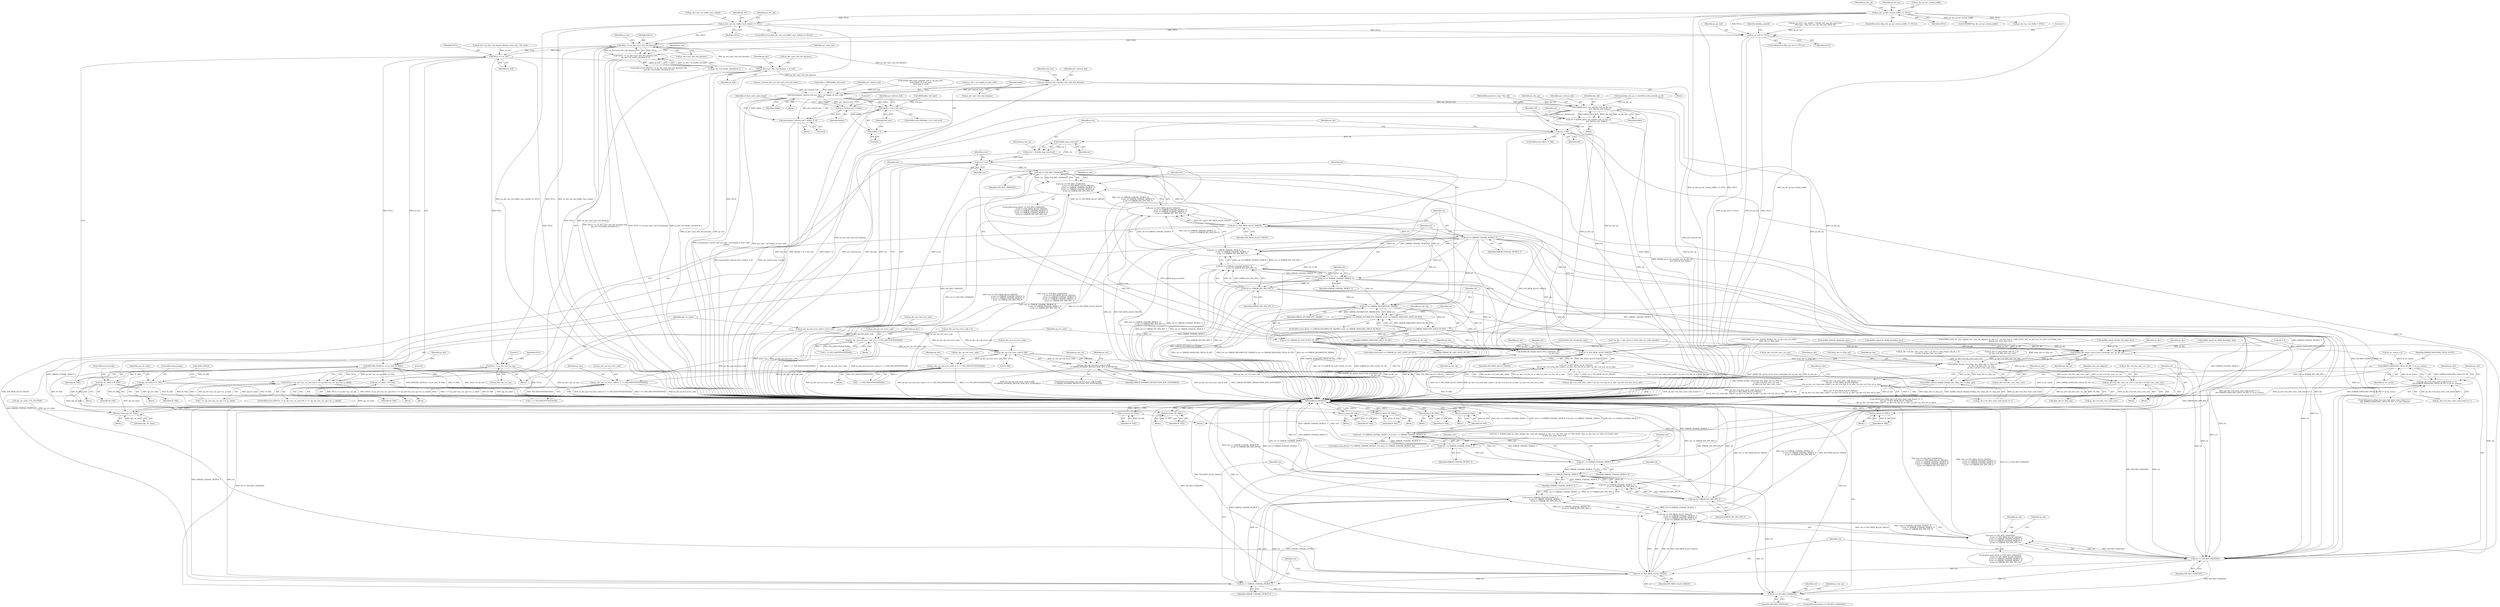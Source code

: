 digraph "0_Android_7554755536019e439433c515eeb44e701fb3bfb2@array" {
"1000406" [label="(Call,ps_dec->ps_out_buffer->pu1_bufs[i] == NULL)"];
"1000260" [label="(Call,ps_dec_ip->pv_stream_buffer == NULL)"];
"1000623" [label="(Call,ps_pic_buf == NULL)"];
"1000995" [label="(Call,NULL == ps_dec->pu1_bits_buf_dynamic)"];
"1000994" [label="(Call,(NULL == ps_dec->pu1_bits_buf_dynamic) &&\n (ps_dec->i4_header_decoded & 1))"];
"1001036" [label="(Call,NULL == pv_buf)"];
"1001035" [label="(Call,RETURN_IF((NULL == pv_buf), IV_FAIL))"];
"1001195" [label="(Return,return (IV_FAIL);)"];
"1001263" [label="(Return,return (IV_FAIL);)"];
"1001308" [label="(Call,api_ret_value = IV_FAIL)"];
"1002140" [label="(Return,return api_ret_value;)"];
"1001352" [label="(Call,api_ret_value = IV_FAIL)"];
"1001361" [label="(Call,api_ret_value = IV_FAIL)"];
"1001409" [label="(Return,return (IV_FAIL);)"];
"1001548" [label="(Return,return IV_FAIL;)"];
"1001592" [label="(Return,return IV_FAIL;)"];
"1001804" [label="(Return,return (IV_FAIL);)"];
"1001865" [label="(Return,return IV_FAIL;)"];
"1001040" [label="(Call,ps_dec->pu1_bits_buf_dynamic = pv_buf)"];
"1001055" [label="(Call,pu1_bitstrm_buf = ps_dec->pu1_bits_buf_dynamic)"];
"1001200" [label="(Call,memcpy(pu1_bitstrm_buf, pu1_buf + u4_length_of_start_code,\n                   buflen))"];
"1001207" [label="(Call,(buflen + 8) < buf_size)"];
"1001208" [label="(Call,buflen + 8)"];
"1001213" [label="(Call,memset(pu1_bitstrm_buf + buflen, 0, 8))"];
"1001214" [label="(Call,pu1_bitstrm_buf + buflen)"];
"1001286" [label="(Call,ih264d_parse_nal_unit(dec_hdl, ps_dec_op,\n                              pu1_bitstrm_buf, buflen))"];
"1001248" [label="(Call,ih264d_fill_output_struct_from_context(ps_dec,\n                                                           ps_dec_op))"];
"1001284" [label="(Call,ret = ih264d_parse_nal_unit(dec_hdl, ps_dec_op,\n                              pu1_bitstrm_buf, buflen))"];
"1001292" [label="(Call,ret != OK)"];
"1001299" [label="(Call,ih264d_map_error(ret))"];
"1001297" [label="(Call,error =  ih264d_map_error(ret))"];
"1001305" [label="(Call,error | ret)"];
"1001301" [label="(Call,ps_dec_op->u4_error_code = error | ret)"];
"1001234" [label="(Call,ps_dec_op->u4_error_code |= 1 << IVD_INSUFFICIENTDATA)"];
"1001708" [label="(Call,ps_dec_op->u4_error_code & 0xff)"];
"1001707" [label="(Call,(ps_dec_op->u4_error_code & 0xff)\n != ERROR_DYNAMIC_RESOLUTION_NOT_SUPPORTED)"];
"1001740" [label="(Call,ps_dec_op->u4_error_code |= (1 << IVD_INSUFFICIENTDATA))"];
"1001760" [label="(Call,ps_dec_op->u4_error_code |= (1 << IVD_INSUFFICIENTDATA))"];
"1001313" [label="(Call,ret == IVD_RES_CHANGED)"];
"1001312" [label="(Call,(ret == IVD_RES_CHANGED)\n                             || (ret == IVD_MEM_ALLOC_FAILED)\n                             || (ret == ERROR_UNAVAIL_PICBUF_T)\n                            || (ret == ERROR_UNAVAIL_MVBUF_T)\n                            || (ret == ERROR_INV_SPS_PPS_T))"];
"1001317" [label="(Call,ret == IVD_MEM_ALLOC_FAILED)"];
"1001316" [label="(Call,(ret == IVD_MEM_ALLOC_FAILED)\n                             || (ret == ERROR_UNAVAIL_PICBUF_T)\n                            || (ret == ERROR_UNAVAIL_MVBUF_T)\n                            || (ret == ERROR_INV_SPS_PPS_T))"];
"1001321" [label="(Call,ret == ERROR_UNAVAIL_PICBUF_T)"];
"1001320" [label="(Call,(ret == ERROR_UNAVAIL_PICBUF_T)\n                            || (ret == ERROR_UNAVAIL_MVBUF_T)\n                            || (ret == ERROR_INV_SPS_PPS_T))"];
"1001325" [label="(Call,ret == ERROR_UNAVAIL_MVBUF_T)"];
"1001324" [label="(Call,(ret == ERROR_UNAVAIL_MVBUF_T)\n                            || (ret == ERROR_INV_SPS_PPS_T))"];
"1001563" [label="(Call,(ret == ERROR_UNAVAIL_MVBUF_T)\n                    || (ret == ERROR_INV_SPS_PPS_T))"];
"1001559" [label="(Call,(ret == ERROR_UNAVAIL_PICBUF_T)\n                    || (ret == ERROR_UNAVAIL_MVBUF_T)\n                    || (ret == ERROR_INV_SPS_PPS_T))"];
"1001555" [label="(Call,(ret == IVD_MEM_ALLOC_FAILED)\n                     || (ret == ERROR_UNAVAIL_PICBUF_T)\n                    || (ret == ERROR_UNAVAIL_MVBUF_T)\n                    || (ret == ERROR_INV_SPS_PPS_T))"];
"1001551" [label="(Call,(ret == IVD_RES_CHANGED)\n                     || (ret == IVD_MEM_ALLOC_FAILED)\n                     || (ret == ERROR_UNAVAIL_PICBUF_T)\n                    || (ret == ERROR_UNAVAIL_MVBUF_T)\n                    || (ret == ERROR_INV_SPS_PPS_T))"];
"1001328" [label="(Call,ret == ERROR_INV_SPS_PPS_T)"];
"1001340" [label="(Call,ret == ERROR_INCOMPLETE_FRAME)"];
"1001339" [label="(Call,(ret == ERROR_INCOMPLETE_FRAME) || (ret == ERROR_DANGLING_FIELD_IN_PIC))"];
"1001343" [label="(Call,ret == ERROR_DANGLING_FIELD_IN_PIC)"];
"1001357" [label="(Call,ret == ERROR_IN_LAST_SLICE_OF_PIC)"];
"1001472" [label="(Call,ret != IVD_MEM_ALLOC_FAILED)"];
"1001471" [label="(Call,(ret != IVD_MEM_ALLOC_FAILED)\n && ps_dec->u2_total_mbs_coded < ps_dec->u2_frm_ht_in_mbs * ps_dec->u2_frm_wd_in_mbs)"];
"1001465" [label="(Call,(ps_dec->u4_slice_start_code_found == 1)\n && (ret != IVD_MEM_ALLOC_FAILED)\n && ps_dec->u2_total_mbs_coded < ps_dec->u2_frm_ht_in_mbs * ps_dec->u2_frm_wd_in_mbs)"];
"1001552" [label="(Call,ret == IVD_RES_CHANGED)"];
"1001556" [label="(Call,ret == IVD_MEM_ALLOC_FAILED)"];
"1001560" [label="(Call,ret == ERROR_UNAVAIL_PICBUF_T)"];
"1001564" [label="(Call,ret == ERROR_UNAVAIL_MVBUF_T)"];
"1001567" [label="(Call,ret == ERROR_INV_SPS_PPS_T)"];
"1001583" [label="(Call,ret == IVD_RES_CHANGED)"];
"1001813" [label="(Call,ERROR_DANGLING_FIELD_IN_PIC != i4_err_status)"];
"1001807" [label="(Call,(ps_dec->u4_slice_start_code_found == 1)\n && (ERROR_DANGLING_FIELD_IN_PIC != i4_err_status))"];
"1001544" [label="(Call,ret1 == ERROR_UNAVAIL_MVBUF_T)"];
"1001540" [label="(Call,(ret1 == ERROR_UNAVAIL_PICBUF_T) || (ret1 == ERROR_UNAVAIL_MVBUF_T))"];
"1001541" [label="(Call,ret1 == ERROR_UNAVAIL_PICBUF_T)"];
"1002022" [label="(Call,ih264d_fill_output_struct_from_context(ps_dec, ps_dec_op))"];
"1002053" [label="(Call,ih264d_format_convert(ps_dec, &(ps_dec->s_disp_op),\n                                  ps_dec->u4_fmt_conv_cur_row,\n                                  ps_dec->u4_fmt_conv_num_rows))"];
"1002065" [label="(Call,ps_dec->u4_fmt_conv_cur_row += ps_dec->u4_fmt_conv_num_rows)"];
"1002072" [label="(Call,ih264d_release_display_field(ps_dec, &(ps_dec->s_disp_op)))"];
"1002100" [label="(Call,NULL != ps_dec->ps_cur_sps)"];
"1002099" [label="(Call,(NULL != ps_dec->ps_cur_sps) && (1 == (ps_dec->ps_cur_sps->u1_is_valid)))"];
"1001218" [label="(Literal,8)"];
"1001057" [label="(Call,ps_dec->pu1_bits_buf_dynamic)"];
"1001289" [label="(Identifier,pu1_bitstrm_buf)"];
"1002134" [label="(Call,DATA_SYNC())"];
"1001813" [label="(Call,ERROR_DANGLING_FIELD_IN_PIC != i4_err_status)"];
"1001061" [label="(Identifier,buf_size)"];
"1001471" [label="(Call,(ret != IVD_MEM_ALLOC_FAILED)\n && ps_dec->u2_total_mbs_coded < ps_dec->u2_frm_ht_in_mbs * ps_dec->u2_frm_wd_in_mbs)"];
"1002073" [label="(Identifier,ps_dec)"];
"1000994" [label="(Call,(NULL == ps_dec->pu1_bits_buf_dynamic) &&\n (ps_dec->i4_header_decoded & 1))"];
"1001552" [label="(Call,ret == IVD_RES_CHANGED)"];
"1001306" [label="(Identifier,error)"];
"1001334" [label="(Identifier,ps_dec)"];
"1001324" [label="(Call,(ret == ERROR_UNAVAIL_MVBUF_T)\n                            || (ret == ERROR_INV_SPS_PPS_T))"];
"1001858" [label="(Call,ih264d_deblock_display(ps_dec))"];
"1001340" [label="(Call,ret == ERROR_INCOMPLETE_FRAME)"];
"1001082" [label="(Call,ih264d_find_start_code(pu1_buf, 0, u4_max_ofst,\n &u4_length_of_start_code,\n &u4_next_is_aud))"];
"1001249" [label="(Identifier,ps_dec)"];
"1001584" [label="(Identifier,ret)"];
"1000630" [label="(Identifier,display_queued)"];
"1001200" [label="(Call,memcpy(pu1_bitstrm_buf, pu1_buf + u4_length_of_start_code,\n                   buflen))"];
"1001292" [label="(Call,ret != OK)"];
"1001546" [label="(Identifier,ERROR_UNAVAIL_MVBUF_T)"];
"1001717" [label="(Identifier,ps_dec_op)"];
"1002098" [label="(ControlStructure,if((NULL != ps_dec->ps_cur_sps) && (1 == (ps_dec->ps_cur_sps->u1_is_valid))))"];
"1001294" [label="(Identifier,OK)"];
"1001211" [label="(Identifier,buf_size)"];
"1002069" [label="(Call,ps_dec->u4_fmt_conv_num_rows)"];
"1001286" [label="(Call,ih264d_parse_nal_unit(dec_hdl, ps_dec_op,\n                              pu1_bitstrm_buf, buflen))"];
"1001010" [label="(Identifier,pv_mem_ctxt)"];
"1000192" [label="(Call,api_ret_value = IV_SUCCESS)"];
"1001360" [label="(Block,)"];
"1001806" [label="(ControlStructure,if((ps_dec->u4_slice_start_code_found == 1)\n && (ERROR_DANGLING_FIELD_IN_PIC != i4_err_status)))"];
"1001052" [label="(Identifier,ps_dec)"];
"1001744" [label="(Call,1 << IVD_INSUFFICIENTDATA)"];
"1001299" [label="(Call,ih264d_map_error(ret))"];
"1001741" [label="(Call,ps_dec_op->u4_error_code)"];
"1001150" [label="(Block,)"];
"1001295" [label="(Block,)"];
"1001216" [label="(Identifier,buflen)"];
"1001327" [label="(Identifier,ERROR_UNAVAIL_MVBUF_T)"];
"1001312" [label="(Call,(ret == IVD_RES_CHANGED)\n                             || (ret == IVD_MEM_ALLOC_FAILED)\n                             || (ret == ERROR_UNAVAIL_PICBUF_T)\n                            || (ret == ERROR_UNAVAIL_MVBUF_T)\n                            || (ret == ERROR_INV_SPS_PPS_T))"];
"1001706" [label="(ControlStructure,if((ps_dec_op->u4_error_code & 0xff)\n != ERROR_DYNAMIC_RESOLUTION_NOT_SUPPORTED))"];
"1002102" [label="(Call,ps_dec->ps_cur_sps)"];
"1001038" [label="(Identifier,pv_buf)"];
"1000997" [label="(Call,ps_dec->pu1_bits_buf_dynamic)"];
"1002022" [label="(Call,ih264d_fill_output_struct_from_context(ps_dec, ps_dec_op))"];
"1001712" [label="(Literal,0xff)"];
"1001318" [label="(Identifier,ret)"];
"1001338" [label="(ControlStructure,if((ret == ERROR_INCOMPLETE_FRAME) || (ret == ERROR_DANGLING_FIELD_IN_PIC)))"];
"1001980" [label="(Call,ih264d_signal_bs_deblk_thread(ps_dec))"];
"1002074" [label="(Call,&(ps_dec->s_disp_op))"];
"1001244" [label="(Identifier,ps_dec)"];
"1001805" [label="(Identifier,IV_FAIL)"];
"1001814" [label="(Identifier,ERROR_DANGLING_FIELD_IN_PIC)"];
"1002141" [label="(Identifier,api_ret_value)"];
"1001804" [label="(Return,return (IV_FAIL);)"];
"1001253" [label="(Identifier,ps_dec_op)"];
"1001311" [label="(ControlStructure,if((ret == IVD_RES_CHANGED)\n                             || (ret == IVD_MEM_ALLOC_FAILED)\n                             || (ret == ERROR_UNAVAIL_PICBUF_T)\n                            || (ret == ERROR_UNAVAIL_MVBUF_T)\n                            || (ret == ERROR_INV_SPS_PPS_T)))"];
"1001345" [label="(Identifier,ERROR_DANGLING_FIELD_IN_PIC)"];
"1001284" [label="(Call,ret = ih264d_parse_nal_unit(dec_hdl, ps_dec_op,\n                              pu1_bitstrm_buf, buflen))"];
"1001319" [label="(Identifier,IVD_MEM_ALLOC_FAILED)"];
"1001492" [label="(Identifier,num_mb_skipped)"];
"1001815" [label="(Identifier,i4_err_status)"];
"1001214" [label="(Call,pu1_bitstrm_buf + buflen)"];
"1001542" [label="(Identifier,ret1)"];
"1001308" [label="(Call,api_ret_value = IV_FAIL)"];
"1001740" [label="(Call,ps_dec_op->u4_error_code |= (1 << IVD_INSUFFICIENTDATA))"];
"1001356" [label="(ControlStructure,if(ret == ERROR_IN_LAST_SLICE_OF_PIC))"];
"1001713" [label="(Identifier,ERROR_DYNAMIC_RESOLUTION_NOT_SUPPORTED)"];
"1001521" [label="(Call,ret1 = ih264d_mark_err_slice_skip(ps_dec, num_mb_skipped, ps_dec->u1_nal_unit_type == IDR_SLICE_NAL, ps_dec->ps_cur_slice->u2_frame_num,\n &temp_poc, prev_slice_err))"];
"1001344" [label="(Identifier,ret)"];
"1000268" [label="(Identifier,ps_dec_op)"];
"1001302" [label="(Call,ps_dec_op->u4_error_code)"];
"1001213" [label="(Call,memset(pu1_bitstrm_buf + buflen, 0, 8))"];
"1001036" [label="(Call,NULL == pv_buf)"];
"1000995" [label="(Call,NULL == ps_dec->pu1_bits_buf_dynamic)"];
"1001212" [label="(Block,)"];
"1001247" [label="(Block,)"];
"1001541" [label="(Call,ret1 == ERROR_UNAVAIL_PICBUF_T)"];
"1001067" [label="(Call,pu1_bitstrm_buf = ps_dec->pu1_bits_buf_static)"];
"1001357" [label="(Call,ret == ERROR_IN_LAST_SLICE_OF_PIC)"];
"1001362" [label="(Identifier,api_ret_value)"];
"1001248" [label="(Call,ih264d_fill_output_struct_from_context(ps_dec,\n                                                           ps_dec_op))"];
"1001039" [label="(Identifier,IV_FAIL)"];
"1001540" [label="(Call,(ret1 == ERROR_UNAVAIL_PICBUF_T) || (ret1 == ERROR_UNAVAIL_MVBUF_T))"];
"1001047" [label="(Identifier,ps_dec)"];
"1001736" [label="(Identifier,ps_dec)"];
"1001297" [label="(Call,error =  ih264d_map_error(ret))"];
"1001589" [label="(Identifier,ps_dec_op)"];
"1001864" [label="(Block,)"];
"1001556" [label="(Call,ret == IVD_MEM_ALLOC_FAILED)"];
"1001207" [label="(Call,(buflen + 8) < buf_size)"];
"1001708" [label="(Call,ps_dec_op->u4_error_code & 0xff)"];
"1002067" [label="(Identifier,ps_dec)"];
"1001539" [label="(ControlStructure,if((ret1 == ERROR_UNAVAIL_PICBUF_T) || (ret1 == ERROR_UNAVAIL_MVBUF_T)))"];
"1001739" [label="(Block,)"];
"1001298" [label="(Identifier,error)"];
"1002062" [label="(Call,ps_dec->u4_fmt_conv_num_rows)"];
"1001330" [label="(Identifier,ERROR_INV_SPS_PPS_T)"];
"1001235" [label="(Call,ps_dec_op->u4_error_code)"];
"1001291" [label="(ControlStructure,if(ret != OK))"];
"1001346" [label="(Block,)"];
"1001466" [label="(Call,ps_dec->u4_slice_start_code_found == 1)"];
"1001349" [label="(Identifier,ps_dec_op)"];
"1001042" [label="(Identifier,ps_dec)"];
"1001310" [label="(Identifier,IV_FAIL)"];
"1001369" [label="(Block,)"];
"1001287" [label="(Identifier,dec_hdl)"];
"1000260" [label="(Call,ps_dec_ip->pv_stream_buffer == NULL)"];
"1001523" [label="(Call,ih264d_mark_err_slice_skip(ps_dec, num_mb_skipped, ps_dec->u1_nal_unit_type == IDR_SLICE_NAL, ps_dec->ps_cur_slice->u2_frame_num,\n &temp_poc, prev_slice_err))"];
"1001220" [label="(Identifier,u4_first_start_code_found)"];
"1001558" [label="(Identifier,IVD_MEM_ALLOC_FAILED)"];
"1001553" [label="(Identifier,ret)"];
"1001694" [label="(Call,ih264d_signal_decode_thread(ps_dec))"];
"1001761" [label="(Call,ps_dec_op->u4_error_code)"];
"1001560" [label="(Call,ret == ERROR_UNAVAIL_PICBUF_T)"];
"1001054" [label="(Block,)"];
"1000153" [label="(Call,* ps_dec = (dec_struct_t *)(dec_hdl->pv_codec_handle))"];
"1001313" [label="(Call,ret == IVD_RES_CHANGED)"];
"1001341" [label="(Identifier,ret)"];
"1001820" [label="(Identifier,ps_dec)"];
"1001100" [label="(Call,MIN(buflen, buf_size))"];
"1001285" [label="(Identifier,ret)"];
"1001035" [label="(Call,RETURN_IF((NULL == pv_buf), IV_FAIL))"];
"1001215" [label="(Identifier,pu1_bitstrm_buf)"];
"1002101" [label="(Identifier,NULL)"];
"1000896" [label="(Call,ih264d_init_decoder(ps_dec))"];
"1001808" [label="(Call,ps_dec->u4_slice_start_code_found == 1)"];
"1001000" [label="(Call,ps_dec->i4_header_decoded & 1)"];
"1001353" [label="(Identifier,api_ret_value)"];
"1002105" [label="(Call,1 == (ps_dec->ps_cur_sps->u1_is_valid))"];
"1001305" [label="(Call,error | ret)"];
"1001544" [label="(Call,ret1 == ERROR_UNAVAIL_MVBUF_T)"];
"1000435" [label="(Identifier,ps_dec)"];
"1001352" [label="(Call,api_ret_value = IV_FAIL)"];
"1001250" [label="(Identifier,ps_dec_op)"];
"1001317" [label="(Call,ret == IVD_MEM_ALLOC_FAILED)"];
"1001323" [label="(Identifier,ERROR_UNAVAIL_PICBUF_T)"];
"1001564" [label="(Call,ret == ERROR_UNAVAIL_MVBUF_T)"];
"1001751" [label="(Identifier,ps_dec)"];
"1001205" [label="(Identifier,buflen)"];
"1001410" [label="(Identifier,IV_FAIL)"];
"1001098" [label="(Call,buflen = MIN(buflen, buf_size))"];
"1001037" [label="(Identifier,NULL)"];
"1001764" [label="(Call,1 << IVD_INSUFFICIENTDATA)"];
"1001040" [label="(Call,ps_dec->pu1_bits_buf_dynamic = pv_buf)"];
"1001472" [label="(Call,ret != IVD_MEM_ALLOC_FAILED)"];
"1001326" [label="(Identifier,ret)"];
"1001361" [label="(Call,api_ret_value = IV_FAIL)"];
"1001329" [label="(Identifier,ret)"];
"1002023" [label="(Identifier,ps_dec)"];
"1001707" [label="(Call,(ps_dec_op->u4_error_code & 0xff)\n != ERROR_DYNAMIC_RESOLUTION_NOT_SUPPORTED)"];
"1000993" [label="(ControlStructure,if((NULL == ps_dec->pu1_bits_buf_dynamic) &&\n (ps_dec->i4_header_decoded & 1)))"];
"1001547" [label="(Block,)"];
"1001325" [label="(Call,ret == ERROR_UNAVAIL_MVBUF_T)"];
"1000418" [label="(Identifier,ps_dec_op)"];
"1001201" [label="(Identifier,pu1_bitstrm_buf)"];
"1002024" [label="(Identifier,ps_dec_op)"];
"1001475" [label="(Call,ps_dec->u2_total_mbs_coded < ps_dec->u2_frm_ht_in_mbs * ps_dec->u2_frm_wd_in_mbs)"];
"1001209" [label="(Identifier,buflen)"];
"1000622" [label="(ControlStructure,if(ps_pic_buf == NULL))"];
"1000971" [label="(Block,)"];
"1001210" [label="(Literal,8)"];
"1001315" [label="(Identifier,IVD_RES_CHANGED)"];
"1001359" [label="(Identifier,ERROR_IN_LAST_SLICE_OF_PIC)"];
"1001592" [label="(Return,return IV_FAIL;)"];
"1001195" [label="(Return,return (IV_FAIL);)"];
"1001290" [label="(Identifier,buflen)"];
"1000623" [label="(Call,ps_pic_buf == NULL)"];
"1001760" [label="(Call,ps_dec_op->u4_error_code |= (1 << IVD_INSUFFICIENTDATA))"];
"1001321" [label="(Call,ret == ERROR_UNAVAIL_PICBUF_T)"];
"1000151" [label="(Block,)"];
"1000148" [label="(MethodParameterIn,iv_obj_t *dec_hdl)"];
"1001709" [label="(Call,ps_dec_op->u4_error_code)"];
"1001865" [label="(Return,return IV_FAIL;)"];
"1001202" [label="(Call,pu1_buf + u4_length_of_start_code)"];
"1001301" [label="(Call,ps_dec_op->u4_error_code = error | ret)"];
"1002066" [label="(Call,ps_dec->u4_fmt_conv_cur_row)"];
"1002100" [label="(Call,NULL != ps_dec->ps_cur_sps)"];
"1001005" [label="(Block,)"];
"1001303" [label="(Identifier,ps_dec_op)"];
"1002072" [label="(Call,ih264d_release_display_field(ps_dec, &(ps_dec->s_disp_op)))"];
"1000610" [label="(Call,ps_pic_buf = (pic_buffer_t *)ih264_buf_mgr_get_next_free(\n (buf_mgr_t *)ps_dec->pv_pic_buf_mgr, &free_id))"];
"1002055" [label="(Call,&(ps_dec->s_disp_op))"];
"1001464" [label="(ControlStructure,if((ps_dec->u4_slice_start_code_found == 1)\n && (ret != IVD_MEM_ALLOC_FAILED)\n && ps_dec->u2_total_mbs_coded < ps_dec->u2_frm_ht_in_mbs * ps_dec->u2_frm_wd_in_mbs))"];
"1001559" [label="(Call,(ret == ERROR_UNAVAIL_PICBUF_T)\n                    || (ret == ERROR_UNAVAIL_MVBUF_T)\n                    || (ret == ERROR_INV_SPS_PPS_T))"];
"1001206" [label="(ControlStructure,if((buflen + 8) < buf_size))"];
"1001322" [label="(Identifier,ret)"];
"1001567" [label="(Call,ret == ERROR_INV_SPS_PPS_T)"];
"1001555" [label="(Call,(ret == IVD_MEM_ALLOC_FAILED)\n                     || (ret == ERROR_UNAVAIL_PICBUF_T)\n                    || (ret == ERROR_UNAVAIL_MVBUF_T)\n                    || (ret == ERROR_INV_SPS_PPS_T))"];
"1001196" [label="(Identifier,IV_FAIL)"];
"1001364" [label="(ControlStructure,break;)"];
"1001474" [label="(Identifier,IVD_MEM_ALLOC_FAILED)"];
"1001562" [label="(Identifier,ERROR_UNAVAIL_PICBUF_T)"];
"1002028" [label="(Identifier,ps_dec)"];
"1001771" [label="(Block,)"];
"1001994" [label="(Call,ih264d_get_next_display_field(ps_dec, ps_dec->ps_out_buffer,\n &(ps_dec->s_disp_op)))"];
"1001572" [label="(Identifier,ps_dec)"];
"1001585" [label="(Identifier,IVD_RES_CHANGED)"];
"1001548" [label="(Return,return IV_FAIL;)"];
"1002106" [label="(Literal,1)"];
"1001314" [label="(Identifier,ret)"];
"1001583" [label="(Call,ret == IVD_RES_CHANGED)"];
"1000414" [label="(Identifier,NULL)"];
"1001199" [label="(Block,)"];
"1001566" [label="(Identifier,ERROR_UNAVAIL_MVBUF_T)"];
"1000259" [label="(ControlStructure,if(ps_dec_ip->pv_stream_buffer == NULL))"];
"1001570" [label="(Block,)"];
"1001293" [label="(Identifier,ret)"];
"1001300" [label="(Identifier,ret)"];
"1001703" [label="(Call,ih264d_signal_bs_deblk_thread(ps_dec))"];
"1002082" [label="(Identifier,ps_dec)"];
"1001029" [label="(Call,pv_buf = ps_dec->pf_aligned_alloc(pv_mem_ctxt, 128, size))"];
"1001866" [label="(Identifier,IV_FAIL)"];
"1001550" [label="(ControlStructure,if((ret == IVD_RES_CHANGED)\n                     || (ret == IVD_MEM_ALLOC_FAILED)\n                     || (ret == ERROR_UNAVAIL_PICBUF_T)\n                    || (ret == ERROR_UNAVAIL_MVBUF_T)\n                    || (ret == ERROR_INV_SPS_PPS_T)))"];
"1001759" [label="(Block,)"];
"1002140" [label="(Return,return api_ret_value;)"];
"1001342" [label="(Identifier,ERROR_INCOMPLETE_FRAME)"];
"1002116" [label="(Literal,0)"];
"1001263" [label="(Return,return (IV_FAIL);)"];
"1002040" [label="(Call,ps_dec->u4_fmt_conv_num_rows = ps_dec->s_disp_frame_info.u4_y_ht\n - ps_dec->u4_fmt_conv_cur_row)"];
"1001044" [label="(Identifier,pv_buf)"];
"1001307" [label="(Identifier,ret)"];
"1000678" [label="(Literal,1)"];
"1001551" [label="(Call,(ret == IVD_RES_CHANGED)\n                     || (ret == IVD_MEM_ALLOC_FAILED)\n                     || (ret == ERROR_UNAVAIL_PICBUF_T)\n                    || (ret == ERROR_UNAVAIL_MVBUF_T)\n                    || (ret == ERROR_INV_SPS_PPS_T))"];
"1000405" [label="(ControlStructure,if(ps_dec->ps_out_buffer->pu1_bufs[i] == NULL))"];
"1001569" [label="(Identifier,ERROR_INV_SPS_PPS_T)"];
"1001807" [label="(Call,(ps_dec->u4_slice_start_code_found == 1)\n && (ERROR_DANGLING_FIELD_IN_PIC != i4_err_status))"];
"1001339" [label="(Call,(ret == ERROR_INCOMPLETE_FRAME) || (ret == ERROR_DANGLING_FIELD_IN_PIC))"];
"1000283" [label="(Identifier,ps_dec_ip)"];
"1000264" [label="(Identifier,NULL)"];
"1001208" [label="(Call,buflen + 8)"];
"1000624" [label="(Identifier,ps_pic_buf)"];
"1001234" [label="(Call,ps_dec_op->u4_error_code |= 1 << IVD_INSUFFICIENTDATA)"];
"1001055" [label="(Call,pu1_bitstrm_buf = ps_dec->pu1_bits_buf_dynamic)"];
"1001593" [label="(Identifier,IV_FAIL)"];
"1001041" [label="(Call,ps_dec->pu1_bits_buf_dynamic)"];
"1001238" [label="(Call,1 << IVD_INSUFFICIENTDATA)"];
"1001477" [label="(Identifier,ps_dec)"];
"1001473" [label="(Identifier,ret)"];
"1001596" [label="(Identifier,ps_dec)"];
"1001561" [label="(Identifier,ret)"];
"1001568" [label="(Identifier,ret)"];
"1002065" [label="(Call,ps_dec->u4_fmt_conv_cur_row += ps_dec->u4_fmt_conv_num_rows)"];
"1002099" [label="(Call,(NULL != ps_dec->ps_cur_sps) && (1 == (ps_dec->ps_cur_sps->u1_is_valid)))"];
"1001554" [label="(Identifier,IVD_RES_CHANGED)"];
"1001002" [label="(Identifier,ps_dec)"];
"1001769" [label="(Identifier,ps_dec)"];
"1001563" [label="(Call,(ret == ERROR_UNAVAIL_MVBUF_T)\n                    || (ret == ERROR_INV_SPS_PPS_T))"];
"1001465" [label="(Call,(ps_dec->u4_slice_start_code_found == 1)\n && (ret != IVD_MEM_ALLOC_FAILED)\n && ps_dec->u2_total_mbs_coded < ps_dec->u2_frm_ht_in_mbs * ps_dec->u2_frm_wd_in_mbs)"];
"1001545" [label="(Identifier,ret1)"];
"1002044" [label="(Call,ps_dec->s_disp_frame_info.u4_y_ht\n - ps_dec->u4_fmt_conv_cur_row)"];
"1001264" [label="(Identifier,IV_FAIL)"];
"1002142" [label="(MethodReturn,WORD32)"];
"1000161" [label="(Call,i4_err_status = 0)"];
"1001309" [label="(Identifier,api_ret_value)"];
"1001217" [label="(Literal,0)"];
"1001320" [label="(Call,(ret == ERROR_UNAVAIL_PICBUF_T)\n                            || (ret == ERROR_UNAVAIL_MVBUF_T)\n                            || (ret == ERROR_INV_SPS_PPS_T))"];
"1000625" [label="(Identifier,NULL)"];
"1001582" [label="(ControlStructure,if(ret == IVD_RES_CHANGED))"];
"1001982" [label="(Block,)"];
"1000976" [label="(Call,(UWORD8*)ps_dec_ip->pv_stream_buffer)"];
"1001976" [label="(Identifier,ps_dec)"];
"1000406" [label="(Call,ps_dec->ps_out_buffer->pu1_bufs[i] == NULL)"];
"1001355" [label="(ControlStructure,break;)"];
"1001363" [label="(Identifier,IV_FAIL)"];
"1000227" [label="(Call,memset(ps_dec_op, 0, sizeof(ivd_video_decode_op_t)))"];
"1001358" [label="(Identifier,ret)"];
"1001288" [label="(Identifier,ps_dec_op)"];
"1001228" [label="(Block,)"];
"1000476" [label="(Call,ps_dec_op->u4_error_code = 0)"];
"1001316" [label="(Call,(ret == IVD_MEM_ALLOC_FAILED)\n                             || (ret == ERROR_UNAVAIL_PICBUF_T)\n                            || (ret == ERROR_UNAVAIL_MVBUF_T)\n                            || (ret == ERROR_INV_SPS_PPS_T))"];
"1001549" [label="(Identifier,IV_FAIL)"];
"1001367" [label="(Identifier,ps_dec)"];
"1000407" [label="(Call,ps_dec->ps_out_buffer->pu1_bufs[i])"];
"1001557" [label="(Identifier,ret)"];
"1001343" [label="(Call,ret == ERROR_DANGLING_FIELD_IN_PIC)"];
"1001565" [label="(Identifier,ret)"];
"1001543" [label="(Identifier,ERROR_UNAVAIL_PICBUF_T)"];
"1000261" [label="(Call,ps_dec_ip->pv_stream_buffer)"];
"1001056" [label="(Identifier,pu1_bitstrm_buf)"];
"1000188" [label="(Call,ret = 0)"];
"1002053" [label="(Call,ih264d_format_convert(ps_dec, &(ps_dec->s_disp_op),\n                                  ps_dec->u4_fmt_conv_cur_row,\n                                  ps_dec->u4_fmt_conv_num_rows))"];
"1002059" [label="(Call,ps_dec->u4_fmt_conv_cur_row)"];
"1002039" [label="(Block,)"];
"1002054" [label="(Identifier,ps_dec)"];
"1001328" [label="(Call,ret == ERROR_INV_SPS_PPS_T)"];
"1000996" [label="(Identifier,NULL)"];
"1001409" [label="(Return,return (IV_FAIL);)"];
"1000311" [label="(Call,ps_dec->ps_out_buffer = NULL)"];
"1001354" [label="(Identifier,IV_FAIL)"];
"1000406" -> "1000405"  [label="AST: "];
"1000406" -> "1000414"  [label="CFG: "];
"1000407" -> "1000406"  [label="AST: "];
"1000414" -> "1000406"  [label="AST: "];
"1000418" -> "1000406"  [label="CFG: "];
"1000435" -> "1000406"  [label="CFG: "];
"1000406" -> "1002142"  [label="DDG: ps_dec->ps_out_buffer->pu1_bufs[i]"];
"1000406" -> "1002142"  [label="DDG: NULL"];
"1000406" -> "1002142"  [label="DDG: ps_dec->ps_out_buffer->pu1_bufs[i] == NULL"];
"1000260" -> "1000406"  [label="DDG: NULL"];
"1000406" -> "1000623"  [label="DDG: NULL"];
"1000406" -> "1000995"  [label="DDG: NULL"];
"1000260" -> "1000259"  [label="AST: "];
"1000260" -> "1000264"  [label="CFG: "];
"1000261" -> "1000260"  [label="AST: "];
"1000264" -> "1000260"  [label="AST: "];
"1000268" -> "1000260"  [label="CFG: "];
"1000283" -> "1000260"  [label="CFG: "];
"1000260" -> "1002142"  [label="DDG: ps_dec_ip->pv_stream_buffer == NULL"];
"1000260" -> "1002142"  [label="DDG: NULL"];
"1000260" -> "1002142"  [label="DDG: ps_dec_ip->pv_stream_buffer"];
"1000260" -> "1000311"  [label="DDG: NULL"];
"1000260" -> "1000623"  [label="DDG: NULL"];
"1000260" -> "1000976"  [label="DDG: ps_dec_ip->pv_stream_buffer"];
"1000260" -> "1000995"  [label="DDG: NULL"];
"1000623" -> "1000622"  [label="AST: "];
"1000623" -> "1000625"  [label="CFG: "];
"1000624" -> "1000623"  [label="AST: "];
"1000625" -> "1000623"  [label="AST: "];
"1000630" -> "1000623"  [label="CFG: "];
"1000678" -> "1000623"  [label="CFG: "];
"1000623" -> "1002142"  [label="DDG: ps_pic_buf == NULL"];
"1000623" -> "1002142"  [label="DDG: ps_pic_buf"];
"1000623" -> "1002142"  [label="DDG: NULL"];
"1000610" -> "1000623"  [label="DDG: ps_pic_buf"];
"1000623" -> "1000995"  [label="DDG: NULL"];
"1000995" -> "1000994"  [label="AST: "];
"1000995" -> "1000997"  [label="CFG: "];
"1000996" -> "1000995"  [label="AST: "];
"1000997" -> "1000995"  [label="AST: "];
"1001002" -> "1000995"  [label="CFG: "];
"1000994" -> "1000995"  [label="CFG: "];
"1000995" -> "1002142"  [label="DDG: NULL"];
"1000995" -> "1002142"  [label="DDG: ps_dec->pu1_bits_buf_dynamic"];
"1000995" -> "1000994"  [label="DDG: NULL"];
"1000995" -> "1000994"  [label="DDG: ps_dec->pu1_bits_buf_dynamic"];
"1001036" -> "1000995"  [label="DDG: NULL"];
"1001040" -> "1000995"  [label="DDG: ps_dec->pu1_bits_buf_dynamic"];
"1000995" -> "1001036"  [label="DDG: NULL"];
"1000995" -> "1001055"  [label="DDG: ps_dec->pu1_bits_buf_dynamic"];
"1000995" -> "1002100"  [label="DDG: NULL"];
"1000994" -> "1000993"  [label="AST: "];
"1000994" -> "1001000"  [label="CFG: "];
"1001000" -> "1000994"  [label="AST: "];
"1001010" -> "1000994"  [label="CFG: "];
"1001052" -> "1000994"  [label="CFG: "];
"1000994" -> "1002142"  [label="DDG: (NULL == ps_dec->pu1_bits_buf_dynamic) &&\n (ps_dec->i4_header_decoded & 1)"];
"1000994" -> "1002142"  [label="DDG: NULL == ps_dec->pu1_bits_buf_dynamic"];
"1000994" -> "1002142"  [label="DDG: ps_dec->i4_header_decoded & 1"];
"1001000" -> "1000994"  [label="DDG: ps_dec->i4_header_decoded"];
"1001000" -> "1000994"  [label="DDG: 1"];
"1001036" -> "1001035"  [label="AST: "];
"1001036" -> "1001038"  [label="CFG: "];
"1001037" -> "1001036"  [label="AST: "];
"1001038" -> "1001036"  [label="AST: "];
"1001039" -> "1001036"  [label="CFG: "];
"1001036" -> "1002142"  [label="DDG: NULL"];
"1001036" -> "1001035"  [label="DDG: NULL"];
"1001036" -> "1001035"  [label="DDG: pv_buf"];
"1001029" -> "1001036"  [label="DDG: pv_buf"];
"1001036" -> "1001040"  [label="DDG: pv_buf"];
"1001036" -> "1002100"  [label="DDG: NULL"];
"1001035" -> "1001005"  [label="AST: "];
"1001035" -> "1001039"  [label="CFG: "];
"1001039" -> "1001035"  [label="AST: "];
"1001042" -> "1001035"  [label="CFG: "];
"1001035" -> "1002142"  [label="DDG: NULL == pv_buf"];
"1001035" -> "1002142"  [label="DDG: RETURN_IF((NULL == pv_buf), IV_FAIL)"];
"1001035" -> "1002142"  [label="DDG: IV_FAIL"];
"1001035" -> "1001195"  [label="DDG: IV_FAIL"];
"1001035" -> "1001263"  [label="DDG: IV_FAIL"];
"1001035" -> "1001308"  [label="DDG: IV_FAIL"];
"1001035" -> "1001352"  [label="DDG: IV_FAIL"];
"1001035" -> "1001361"  [label="DDG: IV_FAIL"];
"1001035" -> "1001409"  [label="DDG: IV_FAIL"];
"1001035" -> "1001548"  [label="DDG: IV_FAIL"];
"1001035" -> "1001592"  [label="DDG: IV_FAIL"];
"1001035" -> "1001804"  [label="DDG: IV_FAIL"];
"1001035" -> "1001865"  [label="DDG: IV_FAIL"];
"1001195" -> "1001150"  [label="AST: "];
"1001195" -> "1001196"  [label="CFG: "];
"1001196" -> "1001195"  [label="AST: "];
"1002142" -> "1001195"  [label="CFG: "];
"1001195" -> "1002142"  [label="DDG: <RET>"];
"1001196" -> "1001195"  [label="DDG: IV_FAIL"];
"1001263" -> "1001247"  [label="AST: "];
"1001263" -> "1001264"  [label="CFG: "];
"1001264" -> "1001263"  [label="AST: "];
"1002142" -> "1001263"  [label="CFG: "];
"1001263" -> "1002142"  [label="DDG: <RET>"];
"1001264" -> "1001263"  [label="DDG: IV_FAIL"];
"1001308" -> "1001295"  [label="AST: "];
"1001308" -> "1001310"  [label="CFG: "];
"1001309" -> "1001308"  [label="AST: "];
"1001310" -> "1001308"  [label="AST: "];
"1001314" -> "1001308"  [label="CFG: "];
"1001308" -> "1002142"  [label="DDG: api_ret_value"];
"1001308" -> "1002142"  [label="DDG: IV_FAIL"];
"1001308" -> "1002140"  [label="DDG: api_ret_value"];
"1002140" -> "1000151"  [label="AST: "];
"1002140" -> "1002141"  [label="CFG: "];
"1002141" -> "1002140"  [label="AST: "];
"1002142" -> "1002140"  [label="CFG: "];
"1002140" -> "1002142"  [label="DDG: <RET>"];
"1002141" -> "1002140"  [label="DDG: api_ret_value"];
"1001352" -> "1002140"  [label="DDG: api_ret_value"];
"1000192" -> "1002140"  [label="DDG: api_ret_value"];
"1001361" -> "1002140"  [label="DDG: api_ret_value"];
"1001352" -> "1001346"  [label="AST: "];
"1001352" -> "1001354"  [label="CFG: "];
"1001353" -> "1001352"  [label="AST: "];
"1001354" -> "1001352"  [label="AST: "];
"1001355" -> "1001352"  [label="CFG: "];
"1001352" -> "1002142"  [label="DDG: api_ret_value"];
"1001352" -> "1002142"  [label="DDG: IV_FAIL"];
"1001361" -> "1001360"  [label="AST: "];
"1001361" -> "1001363"  [label="CFG: "];
"1001362" -> "1001361"  [label="AST: "];
"1001363" -> "1001361"  [label="AST: "];
"1001364" -> "1001361"  [label="CFG: "];
"1001361" -> "1002142"  [label="DDG: IV_FAIL"];
"1001361" -> "1002142"  [label="DDG: api_ret_value"];
"1001409" -> "1001369"  [label="AST: "];
"1001409" -> "1001410"  [label="CFG: "];
"1001410" -> "1001409"  [label="AST: "];
"1002142" -> "1001409"  [label="CFG: "];
"1001409" -> "1002142"  [label="DDG: <RET>"];
"1001410" -> "1001409"  [label="DDG: IV_FAIL"];
"1001548" -> "1001547"  [label="AST: "];
"1001548" -> "1001549"  [label="CFG: "];
"1001549" -> "1001548"  [label="AST: "];
"1002142" -> "1001548"  [label="CFG: "];
"1001548" -> "1002142"  [label="DDG: <RET>"];
"1001549" -> "1001548"  [label="DDG: IV_FAIL"];
"1001592" -> "1001570"  [label="AST: "];
"1001592" -> "1001593"  [label="CFG: "];
"1001593" -> "1001592"  [label="AST: "];
"1002142" -> "1001592"  [label="CFG: "];
"1001592" -> "1002142"  [label="DDG: <RET>"];
"1001593" -> "1001592"  [label="DDG: IV_FAIL"];
"1001804" -> "1001771"  [label="AST: "];
"1001804" -> "1001805"  [label="CFG: "];
"1001805" -> "1001804"  [label="AST: "];
"1002142" -> "1001804"  [label="CFG: "];
"1001804" -> "1002142"  [label="DDG: <RET>"];
"1001805" -> "1001804"  [label="DDG: IV_FAIL"];
"1001865" -> "1001864"  [label="AST: "];
"1001865" -> "1001866"  [label="CFG: "];
"1001866" -> "1001865"  [label="AST: "];
"1002142" -> "1001865"  [label="CFG: "];
"1001865" -> "1002142"  [label="DDG: <RET>"];
"1001866" -> "1001865"  [label="DDG: IV_FAIL"];
"1001040" -> "1001005"  [label="AST: "];
"1001040" -> "1001044"  [label="CFG: "];
"1001041" -> "1001040"  [label="AST: "];
"1001044" -> "1001040"  [label="AST: "];
"1001047" -> "1001040"  [label="CFG: "];
"1001040" -> "1002142"  [label="DDG: ps_dec->pu1_bits_buf_dynamic"];
"1001040" -> "1002142"  [label="DDG: pv_buf"];
"1001040" -> "1001055"  [label="DDG: ps_dec->pu1_bits_buf_dynamic"];
"1001055" -> "1001054"  [label="AST: "];
"1001055" -> "1001057"  [label="CFG: "];
"1001056" -> "1001055"  [label="AST: "];
"1001057" -> "1001055"  [label="AST: "];
"1001061" -> "1001055"  [label="CFG: "];
"1001055" -> "1002142"  [label="DDG: ps_dec->pu1_bits_buf_dynamic"];
"1001055" -> "1002142"  [label="DDG: pu1_bitstrm_buf"];
"1001055" -> "1001200"  [label="DDG: pu1_bitstrm_buf"];
"1001200" -> "1001199"  [label="AST: "];
"1001200" -> "1001205"  [label="CFG: "];
"1001201" -> "1001200"  [label="AST: "];
"1001202" -> "1001200"  [label="AST: "];
"1001205" -> "1001200"  [label="AST: "];
"1001209" -> "1001200"  [label="CFG: "];
"1001200" -> "1002142"  [label="DDG: pu1_buf + u4_length_of_start_code"];
"1001200" -> "1002142"  [label="DDG: memcpy(pu1_bitstrm_buf, pu1_buf + u4_length_of_start_code,\n                   buflen)"];
"1001067" -> "1001200"  [label="DDG: pu1_bitstrm_buf"];
"1001082" -> "1001200"  [label="DDG: pu1_buf"];
"1001098" -> "1001200"  [label="DDG: buflen"];
"1001200" -> "1001207"  [label="DDG: buflen"];
"1001200" -> "1001208"  [label="DDG: buflen"];
"1001200" -> "1001213"  [label="DDG: pu1_bitstrm_buf"];
"1001200" -> "1001213"  [label="DDG: buflen"];
"1001200" -> "1001214"  [label="DDG: pu1_bitstrm_buf"];
"1001200" -> "1001214"  [label="DDG: buflen"];
"1001200" -> "1001286"  [label="DDG: pu1_bitstrm_buf"];
"1001200" -> "1001286"  [label="DDG: buflen"];
"1001207" -> "1001206"  [label="AST: "];
"1001207" -> "1001211"  [label="CFG: "];
"1001208" -> "1001207"  [label="AST: "];
"1001211" -> "1001207"  [label="AST: "];
"1001215" -> "1001207"  [label="CFG: "];
"1001220" -> "1001207"  [label="CFG: "];
"1001207" -> "1002142"  [label="DDG: buflen + 8"];
"1001207" -> "1002142"  [label="DDG: buf_size"];
"1001207" -> "1002142"  [label="DDG: (buflen + 8) < buf_size"];
"1001100" -> "1001207"  [label="DDG: buf_size"];
"1001208" -> "1001210"  [label="CFG: "];
"1001209" -> "1001208"  [label="AST: "];
"1001210" -> "1001208"  [label="AST: "];
"1001211" -> "1001208"  [label="CFG: "];
"1001213" -> "1001212"  [label="AST: "];
"1001213" -> "1001218"  [label="CFG: "];
"1001214" -> "1001213"  [label="AST: "];
"1001217" -> "1001213"  [label="AST: "];
"1001218" -> "1001213"  [label="AST: "];
"1001220" -> "1001213"  [label="CFG: "];
"1001213" -> "1002142"  [label="DDG: memset(pu1_bitstrm_buf + buflen, 0, 8)"];
"1001213" -> "1002142"  [label="DDG: pu1_bitstrm_buf + buflen"];
"1001214" -> "1001216"  [label="CFG: "];
"1001215" -> "1001214"  [label="AST: "];
"1001216" -> "1001214"  [label="AST: "];
"1001217" -> "1001214"  [label="CFG: "];
"1001286" -> "1001284"  [label="AST: "];
"1001286" -> "1001290"  [label="CFG: "];
"1001287" -> "1001286"  [label="AST: "];
"1001288" -> "1001286"  [label="AST: "];
"1001289" -> "1001286"  [label="AST: "];
"1001290" -> "1001286"  [label="AST: "];
"1001284" -> "1001286"  [label="CFG: "];
"1001286" -> "1002142"  [label="DDG: buflen"];
"1001286" -> "1002142"  [label="DDG: ps_dec_op"];
"1001286" -> "1002142"  [label="DDG: pu1_bitstrm_buf"];
"1001286" -> "1002142"  [label="DDG: dec_hdl"];
"1001286" -> "1001248"  [label="DDG: ps_dec_op"];
"1001286" -> "1001284"  [label="DDG: dec_hdl"];
"1001286" -> "1001284"  [label="DDG: ps_dec_op"];
"1001286" -> "1001284"  [label="DDG: pu1_bitstrm_buf"];
"1001286" -> "1001284"  [label="DDG: buflen"];
"1000148" -> "1001286"  [label="DDG: dec_hdl"];
"1000227" -> "1001286"  [label="DDG: ps_dec_op"];
"1001286" -> "1002022"  [label="DDG: ps_dec_op"];
"1001248" -> "1001247"  [label="AST: "];
"1001248" -> "1001250"  [label="CFG: "];
"1001249" -> "1001248"  [label="AST: "];
"1001250" -> "1001248"  [label="AST: "];
"1001253" -> "1001248"  [label="CFG: "];
"1001248" -> "1002142"  [label="DDG: ps_dec_op"];
"1001248" -> "1002142"  [label="DDG: ps_dec"];
"1001248" -> "1002142"  [label="DDG: ih264d_fill_output_struct_from_context(ps_dec,\n                                                           ps_dec_op)"];
"1000896" -> "1001248"  [label="DDG: ps_dec"];
"1000153" -> "1001248"  [label="DDG: ps_dec"];
"1000227" -> "1001248"  [label="DDG: ps_dec_op"];
"1001284" -> "1000971"  [label="AST: "];
"1001285" -> "1001284"  [label="AST: "];
"1001293" -> "1001284"  [label="CFG: "];
"1001284" -> "1002142"  [label="DDG: ih264d_parse_nal_unit(dec_hdl, ps_dec_op,\n                              pu1_bitstrm_buf, buflen)"];
"1001284" -> "1001292"  [label="DDG: ret"];
"1001292" -> "1001291"  [label="AST: "];
"1001292" -> "1001294"  [label="CFG: "];
"1001293" -> "1001292"  [label="AST: "];
"1001294" -> "1001292"  [label="AST: "];
"1001298" -> "1001292"  [label="CFG: "];
"1001367" -> "1001292"  [label="CFG: "];
"1001292" -> "1002142"  [label="DDG: OK"];
"1001292" -> "1002142"  [label="DDG: ret"];
"1001292" -> "1002142"  [label="DDG: ret != OK"];
"1001292" -> "1001299"  [label="DDG: ret"];
"1001292" -> "1001472"  [label="DDG: ret"];
"1001292" -> "1001552"  [label="DDG: ret"];
"1001299" -> "1001297"  [label="AST: "];
"1001299" -> "1001300"  [label="CFG: "];
"1001300" -> "1001299"  [label="AST: "];
"1001297" -> "1001299"  [label="CFG: "];
"1001299" -> "1001297"  [label="DDG: ret"];
"1001299" -> "1001305"  [label="DDG: ret"];
"1001297" -> "1001295"  [label="AST: "];
"1001298" -> "1001297"  [label="AST: "];
"1001303" -> "1001297"  [label="CFG: "];
"1001297" -> "1002142"  [label="DDG: ih264d_map_error(ret)"];
"1001297" -> "1001305"  [label="DDG: error"];
"1001305" -> "1001301"  [label="AST: "];
"1001305" -> "1001307"  [label="CFG: "];
"1001306" -> "1001305"  [label="AST: "];
"1001307" -> "1001305"  [label="AST: "];
"1001301" -> "1001305"  [label="CFG: "];
"1001305" -> "1002142"  [label="DDG: error"];
"1001305" -> "1001301"  [label="DDG: error"];
"1001305" -> "1001301"  [label="DDG: ret"];
"1001305" -> "1001313"  [label="DDG: ret"];
"1001301" -> "1001295"  [label="AST: "];
"1001302" -> "1001301"  [label="AST: "];
"1001309" -> "1001301"  [label="CFG: "];
"1001301" -> "1002142"  [label="DDG: ps_dec_op->u4_error_code"];
"1001301" -> "1002142"  [label="DDG: error | ret"];
"1001301" -> "1001234"  [label="DDG: ps_dec_op->u4_error_code"];
"1001301" -> "1001708"  [label="DDG: ps_dec_op->u4_error_code"];
"1001234" -> "1001228"  [label="AST: "];
"1001234" -> "1001238"  [label="CFG: "];
"1001235" -> "1001234"  [label="AST: "];
"1001238" -> "1001234"  [label="AST: "];
"1001244" -> "1001234"  [label="CFG: "];
"1001234" -> "1002142"  [label="DDG: 1 << IVD_INSUFFICIENTDATA"];
"1001234" -> "1002142"  [label="DDG: ps_dec_op->u4_error_code"];
"1001234" -> "1002142"  [label="DDG: ps_dec_op->u4_error_code |= 1 << IVD_INSUFFICIENTDATA"];
"1000476" -> "1001234"  [label="DDG: ps_dec_op->u4_error_code"];
"1001238" -> "1001234"  [label="DDG: 1"];
"1001238" -> "1001234"  [label="DDG: IVD_INSUFFICIENTDATA"];
"1001234" -> "1001708"  [label="DDG: ps_dec_op->u4_error_code"];
"1001708" -> "1001707"  [label="AST: "];
"1001708" -> "1001712"  [label="CFG: "];
"1001709" -> "1001708"  [label="AST: "];
"1001712" -> "1001708"  [label="AST: "];
"1001713" -> "1001708"  [label="CFG: "];
"1001708" -> "1002142"  [label="DDG: ps_dec_op->u4_error_code"];
"1001708" -> "1001707"  [label="DDG: ps_dec_op->u4_error_code"];
"1001708" -> "1001707"  [label="DDG: 0xff"];
"1000476" -> "1001708"  [label="DDG: ps_dec_op->u4_error_code"];
"1001708" -> "1001740"  [label="DDG: ps_dec_op->u4_error_code"];
"1001708" -> "1001760"  [label="DDG: ps_dec_op->u4_error_code"];
"1001707" -> "1001706"  [label="AST: "];
"1001707" -> "1001713"  [label="CFG: "];
"1001713" -> "1001707"  [label="AST: "];
"1001717" -> "1001707"  [label="CFG: "];
"1001736" -> "1001707"  [label="CFG: "];
"1001707" -> "1002142"  [label="DDG: ps_dec_op->u4_error_code & 0xff"];
"1001707" -> "1002142"  [label="DDG: ERROR_DYNAMIC_RESOLUTION_NOT_SUPPORTED"];
"1001707" -> "1002142"  [label="DDG: (ps_dec_op->u4_error_code & 0xff)\n != ERROR_DYNAMIC_RESOLUTION_NOT_SUPPORTED"];
"1001740" -> "1001739"  [label="AST: "];
"1001740" -> "1001744"  [label="CFG: "];
"1001741" -> "1001740"  [label="AST: "];
"1001744" -> "1001740"  [label="AST: "];
"1001751" -> "1001740"  [label="CFG: "];
"1001740" -> "1002142"  [label="DDG: 1 << IVD_INSUFFICIENTDATA"];
"1001740" -> "1002142"  [label="DDG: ps_dec_op->u4_error_code"];
"1001740" -> "1002142"  [label="DDG: ps_dec_op->u4_error_code |= (1 << IVD_INSUFFICIENTDATA)"];
"1001744" -> "1001740"  [label="DDG: 1"];
"1001744" -> "1001740"  [label="DDG: IVD_INSUFFICIENTDATA"];
"1001740" -> "1001760"  [label="DDG: ps_dec_op->u4_error_code"];
"1001760" -> "1001759"  [label="AST: "];
"1001760" -> "1001764"  [label="CFG: "];
"1001761" -> "1001760"  [label="AST: "];
"1001764" -> "1001760"  [label="AST: "];
"1001769" -> "1001760"  [label="CFG: "];
"1001760" -> "1002142"  [label="DDG: ps_dec_op->u4_error_code |= (1 << IVD_INSUFFICIENTDATA)"];
"1001760" -> "1002142"  [label="DDG: 1 << IVD_INSUFFICIENTDATA"];
"1001760" -> "1002142"  [label="DDG: ps_dec_op->u4_error_code"];
"1001764" -> "1001760"  [label="DDG: 1"];
"1001764" -> "1001760"  [label="DDG: IVD_INSUFFICIENTDATA"];
"1001313" -> "1001312"  [label="AST: "];
"1001313" -> "1001315"  [label="CFG: "];
"1001314" -> "1001313"  [label="AST: "];
"1001315" -> "1001313"  [label="AST: "];
"1001318" -> "1001313"  [label="CFG: "];
"1001312" -> "1001313"  [label="CFG: "];
"1001313" -> "1002142"  [label="DDG: IVD_RES_CHANGED"];
"1001313" -> "1002142"  [label="DDG: ret"];
"1001313" -> "1001312"  [label="DDG: ret"];
"1001313" -> "1001312"  [label="DDG: IVD_RES_CHANGED"];
"1001313" -> "1001317"  [label="DDG: ret"];
"1001313" -> "1001340"  [label="DDG: ret"];
"1001313" -> "1001472"  [label="DDG: ret"];
"1001313" -> "1001552"  [label="DDG: ret"];
"1001313" -> "1001552"  [label="DDG: IVD_RES_CHANGED"];
"1001312" -> "1001311"  [label="AST: "];
"1001312" -> "1001316"  [label="CFG: "];
"1001316" -> "1001312"  [label="AST: "];
"1001334" -> "1001312"  [label="CFG: "];
"1001341" -> "1001312"  [label="CFG: "];
"1001312" -> "1002142"  [label="DDG: (ret == IVD_RES_CHANGED)\n                             || (ret == IVD_MEM_ALLOC_FAILED)\n                             || (ret == ERROR_UNAVAIL_PICBUF_T)\n                            || (ret == ERROR_UNAVAIL_MVBUF_T)\n                            || (ret == ERROR_INV_SPS_PPS_T)"];
"1001312" -> "1002142"  [label="DDG: ret == IVD_RES_CHANGED"];
"1001312" -> "1002142"  [label="DDG: (ret == IVD_MEM_ALLOC_FAILED)\n                             || (ret == ERROR_UNAVAIL_PICBUF_T)\n                            || (ret == ERROR_UNAVAIL_MVBUF_T)\n                            || (ret == ERROR_INV_SPS_PPS_T)"];
"1001316" -> "1001312"  [label="DDG: ret == IVD_MEM_ALLOC_FAILED"];
"1001316" -> "1001312"  [label="DDG: (ret == ERROR_UNAVAIL_PICBUF_T)\n                            || (ret == ERROR_UNAVAIL_MVBUF_T)\n                            || (ret == ERROR_INV_SPS_PPS_T)"];
"1001317" -> "1001316"  [label="AST: "];
"1001317" -> "1001319"  [label="CFG: "];
"1001318" -> "1001317"  [label="AST: "];
"1001319" -> "1001317"  [label="AST: "];
"1001322" -> "1001317"  [label="CFG: "];
"1001316" -> "1001317"  [label="CFG: "];
"1001317" -> "1002142"  [label="DDG: ret"];
"1001317" -> "1002142"  [label="DDG: IVD_MEM_ALLOC_FAILED"];
"1001317" -> "1001316"  [label="DDG: ret"];
"1001317" -> "1001316"  [label="DDG: IVD_MEM_ALLOC_FAILED"];
"1001317" -> "1001321"  [label="DDG: ret"];
"1001317" -> "1001340"  [label="DDG: ret"];
"1001317" -> "1001472"  [label="DDG: ret"];
"1001317" -> "1001472"  [label="DDG: IVD_MEM_ALLOC_FAILED"];
"1001317" -> "1001552"  [label="DDG: ret"];
"1001317" -> "1001556"  [label="DDG: IVD_MEM_ALLOC_FAILED"];
"1001316" -> "1001320"  [label="CFG: "];
"1001320" -> "1001316"  [label="AST: "];
"1001316" -> "1002142"  [label="DDG: (ret == ERROR_UNAVAIL_PICBUF_T)\n                            || (ret == ERROR_UNAVAIL_MVBUF_T)\n                            || (ret == ERROR_INV_SPS_PPS_T)"];
"1001316" -> "1002142"  [label="DDG: ret == IVD_MEM_ALLOC_FAILED"];
"1001320" -> "1001316"  [label="DDG: ret == ERROR_UNAVAIL_PICBUF_T"];
"1001320" -> "1001316"  [label="DDG: (ret == ERROR_UNAVAIL_MVBUF_T)\n                            || (ret == ERROR_INV_SPS_PPS_T)"];
"1001321" -> "1001320"  [label="AST: "];
"1001321" -> "1001323"  [label="CFG: "];
"1001322" -> "1001321"  [label="AST: "];
"1001323" -> "1001321"  [label="AST: "];
"1001326" -> "1001321"  [label="CFG: "];
"1001320" -> "1001321"  [label="CFG: "];
"1001321" -> "1002142"  [label="DDG: ret"];
"1001321" -> "1002142"  [label="DDG: ERROR_UNAVAIL_PICBUF_T"];
"1001321" -> "1001320"  [label="DDG: ret"];
"1001321" -> "1001320"  [label="DDG: ERROR_UNAVAIL_PICBUF_T"];
"1001321" -> "1001325"  [label="DDG: ret"];
"1001321" -> "1001340"  [label="DDG: ret"];
"1001321" -> "1001472"  [label="DDG: ret"];
"1001321" -> "1001541"  [label="DDG: ERROR_UNAVAIL_PICBUF_T"];
"1001321" -> "1001552"  [label="DDG: ret"];
"1001321" -> "1001560"  [label="DDG: ERROR_UNAVAIL_PICBUF_T"];
"1001320" -> "1001324"  [label="CFG: "];
"1001324" -> "1001320"  [label="AST: "];
"1001320" -> "1002142"  [label="DDG: ret == ERROR_UNAVAIL_PICBUF_T"];
"1001320" -> "1002142"  [label="DDG: (ret == ERROR_UNAVAIL_MVBUF_T)\n                            || (ret == ERROR_INV_SPS_PPS_T)"];
"1001324" -> "1001320"  [label="DDG: ret == ERROR_UNAVAIL_MVBUF_T"];
"1001324" -> "1001320"  [label="DDG: ret == ERROR_INV_SPS_PPS_T"];
"1001325" -> "1001324"  [label="AST: "];
"1001325" -> "1001327"  [label="CFG: "];
"1001326" -> "1001325"  [label="AST: "];
"1001327" -> "1001325"  [label="AST: "];
"1001329" -> "1001325"  [label="CFG: "];
"1001324" -> "1001325"  [label="CFG: "];
"1001325" -> "1002142"  [label="DDG: ret"];
"1001325" -> "1002142"  [label="DDG: ERROR_UNAVAIL_MVBUF_T"];
"1001325" -> "1001324"  [label="DDG: ret"];
"1001325" -> "1001324"  [label="DDG: ERROR_UNAVAIL_MVBUF_T"];
"1001325" -> "1001328"  [label="DDG: ret"];
"1001325" -> "1001340"  [label="DDG: ret"];
"1001325" -> "1001472"  [label="DDG: ret"];
"1001325" -> "1001544"  [label="DDG: ERROR_UNAVAIL_MVBUF_T"];
"1001325" -> "1001552"  [label="DDG: ret"];
"1001325" -> "1001564"  [label="DDG: ERROR_UNAVAIL_MVBUF_T"];
"1001324" -> "1001328"  [label="CFG: "];
"1001328" -> "1001324"  [label="AST: "];
"1001324" -> "1002142"  [label="DDG: ret == ERROR_INV_SPS_PPS_T"];
"1001324" -> "1002142"  [label="DDG: ret == ERROR_UNAVAIL_MVBUF_T"];
"1001328" -> "1001324"  [label="DDG: ret"];
"1001328" -> "1001324"  [label="DDG: ERROR_INV_SPS_PPS_T"];
"1001324" -> "1001563"  [label="DDG: ret == ERROR_INV_SPS_PPS_T"];
"1001563" -> "1001559"  [label="AST: "];
"1001563" -> "1001564"  [label="CFG: "];
"1001563" -> "1001567"  [label="CFG: "];
"1001564" -> "1001563"  [label="AST: "];
"1001567" -> "1001563"  [label="AST: "];
"1001559" -> "1001563"  [label="CFG: "];
"1001563" -> "1002142"  [label="DDG: ret == ERROR_INV_SPS_PPS_T"];
"1001563" -> "1002142"  [label="DDG: ret == ERROR_UNAVAIL_MVBUF_T"];
"1001563" -> "1001559"  [label="DDG: ret == ERROR_UNAVAIL_MVBUF_T"];
"1001563" -> "1001559"  [label="DDG: ret == ERROR_INV_SPS_PPS_T"];
"1001564" -> "1001563"  [label="DDG: ret"];
"1001564" -> "1001563"  [label="DDG: ERROR_UNAVAIL_MVBUF_T"];
"1001567" -> "1001563"  [label="DDG: ret"];
"1001567" -> "1001563"  [label="DDG: ERROR_INV_SPS_PPS_T"];
"1001559" -> "1001555"  [label="AST: "];
"1001559" -> "1001560"  [label="CFG: "];
"1001560" -> "1001559"  [label="AST: "];
"1001555" -> "1001559"  [label="CFG: "];
"1001559" -> "1002142"  [label="DDG: (ret == ERROR_UNAVAIL_MVBUF_T)\n                    || (ret == ERROR_INV_SPS_PPS_T)"];
"1001559" -> "1002142"  [label="DDG: ret == ERROR_UNAVAIL_PICBUF_T"];
"1001559" -> "1001555"  [label="DDG: ret == ERROR_UNAVAIL_PICBUF_T"];
"1001559" -> "1001555"  [label="DDG: (ret == ERROR_UNAVAIL_MVBUF_T)\n                    || (ret == ERROR_INV_SPS_PPS_T)"];
"1001560" -> "1001559"  [label="DDG: ret"];
"1001560" -> "1001559"  [label="DDG: ERROR_UNAVAIL_PICBUF_T"];
"1001555" -> "1001551"  [label="AST: "];
"1001555" -> "1001556"  [label="CFG: "];
"1001556" -> "1001555"  [label="AST: "];
"1001551" -> "1001555"  [label="CFG: "];
"1001555" -> "1002142"  [label="DDG: ret == IVD_MEM_ALLOC_FAILED"];
"1001555" -> "1002142"  [label="DDG: (ret == ERROR_UNAVAIL_PICBUF_T)\n                    || (ret == ERROR_UNAVAIL_MVBUF_T)\n                    || (ret == ERROR_INV_SPS_PPS_T)"];
"1001555" -> "1001551"  [label="DDG: ret == IVD_MEM_ALLOC_FAILED"];
"1001555" -> "1001551"  [label="DDG: (ret == ERROR_UNAVAIL_PICBUF_T)\n                    || (ret == ERROR_UNAVAIL_MVBUF_T)\n                    || (ret == ERROR_INV_SPS_PPS_T)"];
"1001556" -> "1001555"  [label="DDG: ret"];
"1001556" -> "1001555"  [label="DDG: IVD_MEM_ALLOC_FAILED"];
"1001551" -> "1001550"  [label="AST: "];
"1001551" -> "1001552"  [label="CFG: "];
"1001552" -> "1001551"  [label="AST: "];
"1001572" -> "1001551"  [label="CFG: "];
"1001596" -> "1001551"  [label="CFG: "];
"1001551" -> "1002142"  [label="DDG: (ret == IVD_RES_CHANGED)\n                     || (ret == IVD_MEM_ALLOC_FAILED)\n                     || (ret == ERROR_UNAVAIL_PICBUF_T)\n                    || (ret == ERROR_UNAVAIL_MVBUF_T)\n                    || (ret == ERROR_INV_SPS_PPS_T)"];
"1001551" -> "1002142"  [label="DDG: (ret == IVD_MEM_ALLOC_FAILED)\n                     || (ret == ERROR_UNAVAIL_PICBUF_T)\n                    || (ret == ERROR_UNAVAIL_MVBUF_T)\n                    || (ret == ERROR_INV_SPS_PPS_T)"];
"1001551" -> "1002142"  [label="DDG: ret == IVD_RES_CHANGED"];
"1001552" -> "1001551"  [label="DDG: ret"];
"1001552" -> "1001551"  [label="DDG: IVD_RES_CHANGED"];
"1001328" -> "1001330"  [label="CFG: "];
"1001329" -> "1001328"  [label="AST: "];
"1001330" -> "1001328"  [label="AST: "];
"1001328" -> "1002142"  [label="DDG: ERROR_INV_SPS_PPS_T"];
"1001328" -> "1002142"  [label="DDG: ret"];
"1001328" -> "1001340"  [label="DDG: ret"];
"1001328" -> "1001472"  [label="DDG: ret"];
"1001328" -> "1001552"  [label="DDG: ret"];
"1001328" -> "1001567"  [label="DDG: ERROR_INV_SPS_PPS_T"];
"1001340" -> "1001339"  [label="AST: "];
"1001340" -> "1001342"  [label="CFG: "];
"1001341" -> "1001340"  [label="AST: "];
"1001342" -> "1001340"  [label="AST: "];
"1001344" -> "1001340"  [label="CFG: "];
"1001339" -> "1001340"  [label="CFG: "];
"1001340" -> "1002142"  [label="DDG: ERROR_INCOMPLETE_FRAME"];
"1001340" -> "1002142"  [label="DDG: ret"];
"1001340" -> "1001339"  [label="DDG: ret"];
"1001340" -> "1001339"  [label="DDG: ERROR_INCOMPLETE_FRAME"];
"1001340" -> "1001343"  [label="DDG: ret"];
"1001340" -> "1001357"  [label="DDG: ret"];
"1001340" -> "1001472"  [label="DDG: ret"];
"1001340" -> "1001552"  [label="DDG: ret"];
"1001339" -> "1001338"  [label="AST: "];
"1001339" -> "1001343"  [label="CFG: "];
"1001343" -> "1001339"  [label="AST: "];
"1001349" -> "1001339"  [label="CFG: "];
"1001358" -> "1001339"  [label="CFG: "];
"1001339" -> "1002142"  [label="DDG: ret == ERROR_DANGLING_FIELD_IN_PIC"];
"1001339" -> "1002142"  [label="DDG: (ret == ERROR_INCOMPLETE_FRAME) || (ret == ERROR_DANGLING_FIELD_IN_PIC)"];
"1001339" -> "1002142"  [label="DDG: ret == ERROR_INCOMPLETE_FRAME"];
"1001343" -> "1001339"  [label="DDG: ret"];
"1001343" -> "1001339"  [label="DDG: ERROR_DANGLING_FIELD_IN_PIC"];
"1001343" -> "1001345"  [label="CFG: "];
"1001344" -> "1001343"  [label="AST: "];
"1001345" -> "1001343"  [label="AST: "];
"1001343" -> "1002142"  [label="DDG: ret"];
"1001343" -> "1002142"  [label="DDG: ERROR_DANGLING_FIELD_IN_PIC"];
"1001343" -> "1001357"  [label="DDG: ret"];
"1001343" -> "1001472"  [label="DDG: ret"];
"1001343" -> "1001552"  [label="DDG: ret"];
"1001343" -> "1001813"  [label="DDG: ERROR_DANGLING_FIELD_IN_PIC"];
"1001357" -> "1001356"  [label="AST: "];
"1001357" -> "1001359"  [label="CFG: "];
"1001358" -> "1001357"  [label="AST: "];
"1001359" -> "1001357"  [label="AST: "];
"1001362" -> "1001357"  [label="CFG: "];
"1001367" -> "1001357"  [label="CFG: "];
"1001357" -> "1002142"  [label="DDG: ret == ERROR_IN_LAST_SLICE_OF_PIC"];
"1001357" -> "1002142"  [label="DDG: ERROR_IN_LAST_SLICE_OF_PIC"];
"1001357" -> "1002142"  [label="DDG: ret"];
"1001357" -> "1001472"  [label="DDG: ret"];
"1001357" -> "1001552"  [label="DDG: ret"];
"1001472" -> "1001471"  [label="AST: "];
"1001472" -> "1001474"  [label="CFG: "];
"1001473" -> "1001472"  [label="AST: "];
"1001474" -> "1001472"  [label="AST: "];
"1001477" -> "1001472"  [label="CFG: "];
"1001471" -> "1001472"  [label="CFG: "];
"1001472" -> "1002142"  [label="DDG: IVD_MEM_ALLOC_FAILED"];
"1001472" -> "1002142"  [label="DDG: ret"];
"1001472" -> "1001471"  [label="DDG: ret"];
"1001472" -> "1001471"  [label="DDG: IVD_MEM_ALLOC_FAILED"];
"1000188" -> "1001472"  [label="DDG: ret"];
"1001472" -> "1001552"  [label="DDG: ret"];
"1001472" -> "1001556"  [label="DDG: IVD_MEM_ALLOC_FAILED"];
"1001471" -> "1001465"  [label="AST: "];
"1001471" -> "1001475"  [label="CFG: "];
"1001475" -> "1001471"  [label="AST: "];
"1001465" -> "1001471"  [label="CFG: "];
"1001471" -> "1002142"  [label="DDG: ps_dec->u2_total_mbs_coded < ps_dec->u2_frm_ht_in_mbs * ps_dec->u2_frm_wd_in_mbs"];
"1001471" -> "1002142"  [label="DDG: ret != IVD_MEM_ALLOC_FAILED"];
"1001471" -> "1001465"  [label="DDG: ret != IVD_MEM_ALLOC_FAILED"];
"1001471" -> "1001465"  [label="DDG: ps_dec->u2_total_mbs_coded < ps_dec->u2_frm_ht_in_mbs * ps_dec->u2_frm_wd_in_mbs"];
"1001475" -> "1001471"  [label="DDG: ps_dec->u2_total_mbs_coded"];
"1001475" -> "1001471"  [label="DDG: ps_dec->u2_frm_ht_in_mbs * ps_dec->u2_frm_wd_in_mbs"];
"1001465" -> "1001464"  [label="AST: "];
"1001465" -> "1001466"  [label="CFG: "];
"1001466" -> "1001465"  [label="AST: "];
"1001492" -> "1001465"  [label="CFG: "];
"1001553" -> "1001465"  [label="CFG: "];
"1001465" -> "1002142"  [label="DDG: ps_dec->u4_slice_start_code_found == 1"];
"1001465" -> "1002142"  [label="DDG: (ps_dec->u4_slice_start_code_found == 1)\n && (ret != IVD_MEM_ALLOC_FAILED)\n && ps_dec->u2_total_mbs_coded < ps_dec->u2_frm_ht_in_mbs * ps_dec->u2_frm_wd_in_mbs"];
"1001465" -> "1002142"  [label="DDG: (ret != IVD_MEM_ALLOC_FAILED)\n && ps_dec->u2_total_mbs_coded < ps_dec->u2_frm_ht_in_mbs * ps_dec->u2_frm_wd_in_mbs"];
"1001466" -> "1001465"  [label="DDG: ps_dec->u4_slice_start_code_found"];
"1001466" -> "1001465"  [label="DDG: 1"];
"1001552" -> "1001554"  [label="CFG: "];
"1001553" -> "1001552"  [label="AST: "];
"1001554" -> "1001552"  [label="AST: "];
"1001557" -> "1001552"  [label="CFG: "];
"1001552" -> "1002142"  [label="DDG: IVD_RES_CHANGED"];
"1001552" -> "1002142"  [label="DDG: ret"];
"1000188" -> "1001552"  [label="DDG: ret"];
"1001552" -> "1001556"  [label="DDG: ret"];
"1001552" -> "1001583"  [label="DDG: ret"];
"1001552" -> "1001583"  [label="DDG: IVD_RES_CHANGED"];
"1001556" -> "1001558"  [label="CFG: "];
"1001557" -> "1001556"  [label="AST: "];
"1001558" -> "1001556"  [label="AST: "];
"1001561" -> "1001556"  [label="CFG: "];
"1001556" -> "1002142"  [label="DDG: IVD_MEM_ALLOC_FAILED"];
"1001556" -> "1002142"  [label="DDG: ret"];
"1001556" -> "1001560"  [label="DDG: ret"];
"1001556" -> "1001583"  [label="DDG: ret"];
"1001560" -> "1001562"  [label="CFG: "];
"1001561" -> "1001560"  [label="AST: "];
"1001562" -> "1001560"  [label="AST: "];
"1001565" -> "1001560"  [label="CFG: "];
"1001560" -> "1002142"  [label="DDG: ret"];
"1001560" -> "1002142"  [label="DDG: ERROR_UNAVAIL_PICBUF_T"];
"1001541" -> "1001560"  [label="DDG: ERROR_UNAVAIL_PICBUF_T"];
"1001560" -> "1001564"  [label="DDG: ret"];
"1001560" -> "1001583"  [label="DDG: ret"];
"1001564" -> "1001566"  [label="CFG: "];
"1001565" -> "1001564"  [label="AST: "];
"1001566" -> "1001564"  [label="AST: "];
"1001568" -> "1001564"  [label="CFG: "];
"1001564" -> "1002142"  [label="DDG: ret"];
"1001564" -> "1002142"  [label="DDG: ERROR_UNAVAIL_MVBUF_T"];
"1001544" -> "1001564"  [label="DDG: ERROR_UNAVAIL_MVBUF_T"];
"1001564" -> "1001567"  [label="DDG: ret"];
"1001564" -> "1001583"  [label="DDG: ret"];
"1001567" -> "1001569"  [label="CFG: "];
"1001568" -> "1001567"  [label="AST: "];
"1001569" -> "1001567"  [label="AST: "];
"1001567" -> "1002142"  [label="DDG: ERROR_INV_SPS_PPS_T"];
"1001567" -> "1002142"  [label="DDG: ret"];
"1001567" -> "1001583"  [label="DDG: ret"];
"1001583" -> "1001582"  [label="AST: "];
"1001583" -> "1001585"  [label="CFG: "];
"1001584" -> "1001583"  [label="AST: "];
"1001585" -> "1001583"  [label="AST: "];
"1001589" -> "1001583"  [label="CFG: "];
"1001593" -> "1001583"  [label="CFG: "];
"1001583" -> "1002142"  [label="DDG: ret == IVD_RES_CHANGED"];
"1001583" -> "1002142"  [label="DDG: IVD_RES_CHANGED"];
"1001583" -> "1002142"  [label="DDG: ret"];
"1001813" -> "1001807"  [label="AST: "];
"1001813" -> "1001815"  [label="CFG: "];
"1001814" -> "1001813"  [label="AST: "];
"1001815" -> "1001813"  [label="AST: "];
"1001807" -> "1001813"  [label="CFG: "];
"1001813" -> "1002142"  [label="DDG: i4_err_status"];
"1001813" -> "1002142"  [label="DDG: ERROR_DANGLING_FIELD_IN_PIC"];
"1001813" -> "1001807"  [label="DDG: ERROR_DANGLING_FIELD_IN_PIC"];
"1001813" -> "1001807"  [label="DDG: i4_err_status"];
"1000161" -> "1001813"  [label="DDG: i4_err_status"];
"1001807" -> "1001806"  [label="AST: "];
"1001807" -> "1001808"  [label="CFG: "];
"1001808" -> "1001807"  [label="AST: "];
"1001820" -> "1001807"  [label="CFG: "];
"1001976" -> "1001807"  [label="CFG: "];
"1001807" -> "1002142"  [label="DDG: ps_dec->u4_slice_start_code_found == 1"];
"1001807" -> "1002142"  [label="DDG: ERROR_DANGLING_FIELD_IN_PIC != i4_err_status"];
"1001807" -> "1002142"  [label="DDG: (ps_dec->u4_slice_start_code_found == 1)\n && (ERROR_DANGLING_FIELD_IN_PIC != i4_err_status)"];
"1001808" -> "1001807"  [label="DDG: ps_dec->u4_slice_start_code_found"];
"1001808" -> "1001807"  [label="DDG: 1"];
"1001544" -> "1001540"  [label="AST: "];
"1001544" -> "1001546"  [label="CFG: "];
"1001545" -> "1001544"  [label="AST: "];
"1001546" -> "1001544"  [label="AST: "];
"1001540" -> "1001544"  [label="CFG: "];
"1001544" -> "1002142"  [label="DDG: ret1"];
"1001544" -> "1002142"  [label="DDG: ERROR_UNAVAIL_MVBUF_T"];
"1001544" -> "1001540"  [label="DDG: ret1"];
"1001544" -> "1001540"  [label="DDG: ERROR_UNAVAIL_MVBUF_T"];
"1001541" -> "1001544"  [label="DDG: ret1"];
"1001540" -> "1001539"  [label="AST: "];
"1001540" -> "1001541"  [label="CFG: "];
"1001541" -> "1001540"  [label="AST: "];
"1001549" -> "1001540"  [label="CFG: "];
"1001553" -> "1001540"  [label="CFG: "];
"1001540" -> "1002142"  [label="DDG: ret1 == ERROR_UNAVAIL_MVBUF_T"];
"1001540" -> "1002142"  [label="DDG: (ret1 == ERROR_UNAVAIL_PICBUF_T) || (ret1 == ERROR_UNAVAIL_MVBUF_T)"];
"1001540" -> "1002142"  [label="DDG: ret1 == ERROR_UNAVAIL_PICBUF_T"];
"1001541" -> "1001540"  [label="DDG: ret1"];
"1001541" -> "1001540"  [label="DDG: ERROR_UNAVAIL_PICBUF_T"];
"1001541" -> "1001543"  [label="CFG: "];
"1001542" -> "1001541"  [label="AST: "];
"1001543" -> "1001541"  [label="AST: "];
"1001545" -> "1001541"  [label="CFG: "];
"1001541" -> "1002142"  [label="DDG: ERROR_UNAVAIL_PICBUF_T"];
"1001541" -> "1002142"  [label="DDG: ret1"];
"1001521" -> "1001541"  [label="DDG: ret1"];
"1002022" -> "1001982"  [label="AST: "];
"1002022" -> "1002024"  [label="CFG: "];
"1002023" -> "1002022"  [label="AST: "];
"1002024" -> "1002022"  [label="AST: "];
"1002028" -> "1002022"  [label="CFG: "];
"1002022" -> "1002142"  [label="DDG: ih264d_fill_output_struct_from_context(ps_dec, ps_dec_op)"];
"1002022" -> "1002142"  [label="DDG: ps_dec_op"];
"1000896" -> "1002022"  [label="DDG: ps_dec"];
"1001858" -> "1002022"  [label="DDG: ps_dec"];
"1001694" -> "1002022"  [label="DDG: ps_dec"];
"1001523" -> "1002022"  [label="DDG: ps_dec"];
"1001980" -> "1002022"  [label="DDG: ps_dec"];
"1000153" -> "1002022"  [label="DDG: ps_dec"];
"1001703" -> "1002022"  [label="DDG: ps_dec"];
"1001994" -> "1002022"  [label="DDG: ps_dec"];
"1000227" -> "1002022"  [label="DDG: ps_dec_op"];
"1002022" -> "1002053"  [label="DDG: ps_dec"];
"1002022" -> "1002072"  [label="DDG: ps_dec"];
"1002053" -> "1002039"  [label="AST: "];
"1002053" -> "1002062"  [label="CFG: "];
"1002054" -> "1002053"  [label="AST: "];
"1002055" -> "1002053"  [label="AST: "];
"1002059" -> "1002053"  [label="AST: "];
"1002062" -> "1002053"  [label="AST: "];
"1002067" -> "1002053"  [label="CFG: "];
"1002053" -> "1002142"  [label="DDG: ih264d_format_convert(ps_dec, &(ps_dec->s_disp_op),\n                                  ps_dec->u4_fmt_conv_cur_row,\n                                  ps_dec->u4_fmt_conv_num_rows)"];
"1001994" -> "1002053"  [label="DDG: &(ps_dec->s_disp_op)"];
"1002044" -> "1002053"  [label="DDG: ps_dec->u4_fmt_conv_cur_row"];
"1002040" -> "1002053"  [label="DDG: ps_dec->u4_fmt_conv_num_rows"];
"1002053" -> "1002065"  [label="DDG: ps_dec->u4_fmt_conv_num_rows"];
"1002053" -> "1002065"  [label="DDG: ps_dec->u4_fmt_conv_cur_row"];
"1002053" -> "1002072"  [label="DDG: ps_dec"];
"1002053" -> "1002072"  [label="DDG: &(ps_dec->s_disp_op)"];
"1002065" -> "1002039"  [label="AST: "];
"1002065" -> "1002069"  [label="CFG: "];
"1002066" -> "1002065"  [label="AST: "];
"1002069" -> "1002065"  [label="AST: "];
"1002073" -> "1002065"  [label="CFG: "];
"1002065" -> "1002142"  [label="DDG: ps_dec->u4_fmt_conv_cur_row"];
"1002065" -> "1002142"  [label="DDG: ps_dec->u4_fmt_conv_num_rows"];
"1002072" -> "1001982"  [label="AST: "];
"1002072" -> "1002074"  [label="CFG: "];
"1002073" -> "1002072"  [label="AST: "];
"1002074" -> "1002072"  [label="AST: "];
"1002082" -> "1002072"  [label="CFG: "];
"1002072" -> "1002142"  [label="DDG: ih264d_release_display_field(ps_dec, &(ps_dec->s_disp_op))"];
"1002072" -> "1002142"  [label="DDG: ps_dec"];
"1002072" -> "1002142"  [label="DDG: &(ps_dec->s_disp_op)"];
"1001994" -> "1002072"  [label="DDG: &(ps_dec->s_disp_op)"];
"1002100" -> "1002099"  [label="AST: "];
"1002100" -> "1002102"  [label="CFG: "];
"1002101" -> "1002100"  [label="AST: "];
"1002102" -> "1002100"  [label="AST: "];
"1002106" -> "1002100"  [label="CFG: "];
"1002099" -> "1002100"  [label="CFG: "];
"1002100" -> "1002142"  [label="DDG: ps_dec->ps_cur_sps"];
"1002100" -> "1002142"  [label="DDG: NULL"];
"1002100" -> "1002099"  [label="DDG: NULL"];
"1002100" -> "1002099"  [label="DDG: ps_dec->ps_cur_sps"];
"1002099" -> "1002098"  [label="AST: "];
"1002099" -> "1002105"  [label="CFG: "];
"1002105" -> "1002099"  [label="AST: "];
"1002116" -> "1002099"  [label="CFG: "];
"1002134" -> "1002099"  [label="CFG: "];
"1002099" -> "1002142"  [label="DDG: NULL != ps_dec->ps_cur_sps"];
"1002099" -> "1002142"  [label="DDG: (NULL != ps_dec->ps_cur_sps) && (1 == (ps_dec->ps_cur_sps->u1_is_valid))"];
"1002099" -> "1002142"  [label="DDG: 1 == (ps_dec->ps_cur_sps->u1_is_valid)"];
"1002105" -> "1002099"  [label="DDG: 1"];
"1002105" -> "1002099"  [label="DDG: ps_dec->ps_cur_sps->u1_is_valid"];
}
